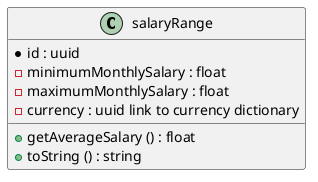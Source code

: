 @startuml "salaryRange class diagram"

    class salaryRange {
        * id : uuid
        - minimumMonthlySalary : float
        - maximumMonthlySalary : float
        - currency : uuid link to currency dictionary
        + getAverageSalary () : float
        + toString () : string
        'converts float to string like "from 1000 to 9999 USD"
    }

@enduml